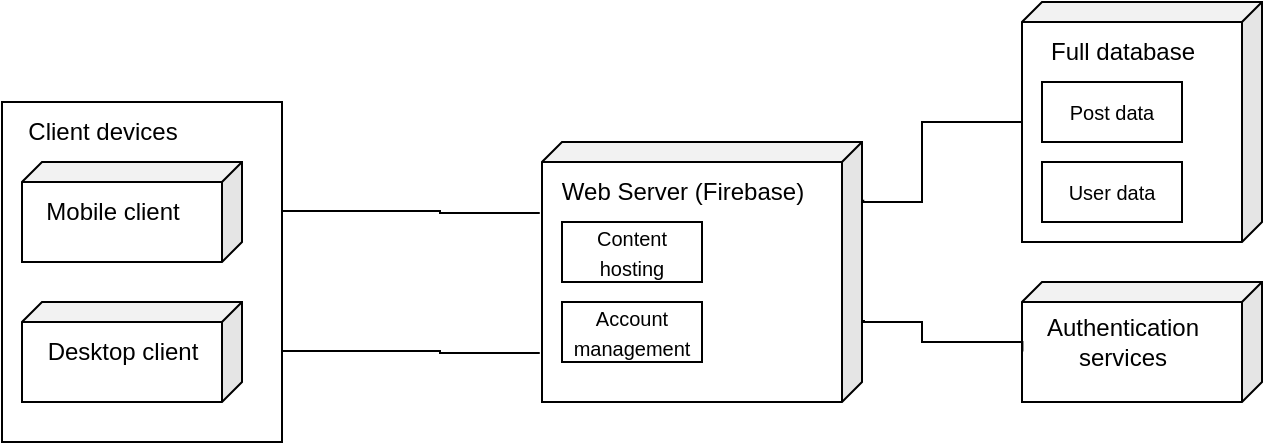 <mxfile version="24.7.16">
  <diagram name="Page-1" id="y4wM_q9PiRQWqduDtHmR">
    <mxGraphModel dx="724" dy="1155" grid="1" gridSize="10" guides="1" tooltips="1" connect="1" arrows="1" fold="1" page="1" pageScale="1" pageWidth="825" pageHeight="825" math="0" shadow="0">
      <root>
        <mxCell id="0" />
        <mxCell id="1" parent="0" />
        <mxCell id="YvIkFcTK3xQnF8LOkAMg-15" value="" style="rounded=0;whiteSpace=wrap;html=1;" vertex="1" parent="1">
          <mxGeometry x="130" y="20" width="140" height="170" as="geometry" />
        </mxCell>
        <mxCell id="YvIkFcTK3xQnF8LOkAMg-1" value="" style="shape=cube;whiteSpace=wrap;html=1;boundedLbl=1;backgroundOutline=1;darkOpacity=0.05;darkOpacity2=0.1;flipH=1;size=10;" vertex="1" parent="1">
          <mxGeometry x="400" y="40" width="160" height="130" as="geometry" />
        </mxCell>
        <mxCell id="YvIkFcTK3xQnF8LOkAMg-2" value="Web Server (Firebase)" style="text;html=1;align=center;verticalAlign=middle;resizable=0;points=[];autosize=1;strokeColor=none;fillColor=none;" vertex="1" parent="1">
          <mxGeometry x="400" y="50" width="140" height="30" as="geometry" />
        </mxCell>
        <mxCell id="YvIkFcTK3xQnF8LOkAMg-3" value="&lt;font style=&quot;font-size: 10px;&quot;&gt;Content hosting&lt;/font&gt;" style="rounded=0;whiteSpace=wrap;html=1;" vertex="1" parent="1">
          <mxGeometry x="410" y="80" width="70" height="30" as="geometry" />
        </mxCell>
        <mxCell id="YvIkFcTK3xQnF8LOkAMg-4" value="&lt;font style=&quot;font-size: 10px;&quot;&gt;Account management&lt;/font&gt;" style="rounded=0;whiteSpace=wrap;html=1;" vertex="1" parent="1">
          <mxGeometry x="410" y="120" width="70" height="30" as="geometry" />
        </mxCell>
        <mxCell id="YvIkFcTK3xQnF8LOkAMg-12" value="" style="edgeStyle=orthogonalEdgeStyle;rounded=0;orthogonalLoop=1;jettySize=auto;html=1;entryX=-0.004;entryY=0.222;entryDx=0;entryDy=0;entryPerimeter=0;endArrow=none;endFill=0;" edge="1" parent="1" source="YvIkFcTK3xQnF8LOkAMg-5" target="YvIkFcTK3xQnF8LOkAMg-1">
          <mxGeometry relative="1" as="geometry">
            <Array as="points">
              <mxPoint x="590" y="30" />
              <mxPoint x="590" y="70" />
              <mxPoint x="561" y="70" />
            </Array>
          </mxGeometry>
        </mxCell>
        <mxCell id="YvIkFcTK3xQnF8LOkAMg-5" value="" style="shape=cube;whiteSpace=wrap;html=1;boundedLbl=1;backgroundOutline=1;darkOpacity=0.05;darkOpacity2=0.1;flipH=1;size=10;" vertex="1" parent="1">
          <mxGeometry x="640" y="-30" width="120" height="120" as="geometry" />
        </mxCell>
        <mxCell id="YvIkFcTK3xQnF8LOkAMg-6" value="Full database" style="text;html=1;align=center;verticalAlign=middle;resizable=0;points=[];autosize=1;strokeColor=none;fillColor=none;" vertex="1" parent="1">
          <mxGeometry x="640" y="-20" width="100" height="30" as="geometry" />
        </mxCell>
        <mxCell id="YvIkFcTK3xQnF8LOkAMg-8" value="" style="shape=cube;whiteSpace=wrap;html=1;boundedLbl=1;backgroundOutline=1;darkOpacity=0.05;darkOpacity2=0.1;flipH=1;size=10;" vertex="1" parent="1">
          <mxGeometry x="640" y="110" width="120" height="60" as="geometry" />
        </mxCell>
        <mxCell id="YvIkFcTK3xQnF8LOkAMg-9" value="Authentication&lt;div&gt;services&lt;/div&gt;" style="text;html=1;align=center;verticalAlign=middle;resizable=0;points=[];autosize=1;strokeColor=none;fillColor=none;" vertex="1" parent="1">
          <mxGeometry x="640" y="120" width="100" height="40" as="geometry" />
        </mxCell>
        <mxCell id="YvIkFcTK3xQnF8LOkAMg-10" value="&lt;font style=&quot;font-size: 10px;&quot;&gt;Post data&lt;/font&gt;" style="rounded=0;whiteSpace=wrap;html=1;" vertex="1" parent="1">
          <mxGeometry x="650" y="10" width="70" height="30" as="geometry" />
        </mxCell>
        <mxCell id="YvIkFcTK3xQnF8LOkAMg-11" value="&lt;span style=&quot;font-size: 10px;&quot;&gt;User data&lt;/span&gt;" style="rounded=0;whiteSpace=wrap;html=1;" vertex="1" parent="1">
          <mxGeometry x="650" y="50" width="70" height="30" as="geometry" />
        </mxCell>
        <mxCell id="YvIkFcTK3xQnF8LOkAMg-13" value="" style="edgeStyle=orthogonalEdgeStyle;rounded=0;orthogonalLoop=1;jettySize=auto;html=1;entryX=-0.004;entryY=0.222;entryDx=0;entryDy=0;entryPerimeter=0;endArrow=none;endFill=0;exitX=0.002;exitY=0.619;exitDx=0;exitDy=0;exitPerimeter=0;" edge="1" parent="1" source="YvIkFcTK3xQnF8LOkAMg-9">
          <mxGeometry relative="1" as="geometry">
            <mxPoint x="630" y="130" as="sourcePoint" />
            <mxPoint x="561" y="129" as="targetPoint" />
            <Array as="points">
              <mxPoint x="590" y="140" />
              <mxPoint x="590" y="130" />
              <mxPoint x="561" y="130" />
            </Array>
          </mxGeometry>
        </mxCell>
        <mxCell id="YvIkFcTK3xQnF8LOkAMg-14" value="" style="shape=cube;whiteSpace=wrap;html=1;boundedLbl=1;backgroundOutline=1;darkOpacity=0.05;darkOpacity2=0.1;flipH=1;size=10;" vertex="1" parent="1">
          <mxGeometry x="140" y="50" width="110" height="50" as="geometry" />
        </mxCell>
        <mxCell id="YvIkFcTK3xQnF8LOkAMg-16" value="Client devices" style="text;html=1;align=center;verticalAlign=middle;resizable=0;points=[];autosize=1;strokeColor=none;fillColor=none;" vertex="1" parent="1">
          <mxGeometry x="130" y="20" width="100" height="30" as="geometry" />
        </mxCell>
        <mxCell id="YvIkFcTK3xQnF8LOkAMg-17" value="Mobile client" style="text;html=1;align=center;verticalAlign=middle;resizable=0;points=[];autosize=1;strokeColor=none;fillColor=none;" vertex="1" parent="1">
          <mxGeometry x="140" y="60" width="90" height="30" as="geometry" />
        </mxCell>
        <mxCell id="YvIkFcTK3xQnF8LOkAMg-18" value="" style="shape=cube;whiteSpace=wrap;html=1;boundedLbl=1;backgroundOutline=1;darkOpacity=0.05;darkOpacity2=0.1;flipH=1;size=10;" vertex="1" parent="1">
          <mxGeometry x="140" y="120" width="110" height="50" as="geometry" />
        </mxCell>
        <mxCell id="YvIkFcTK3xQnF8LOkAMg-19" value="Desktop client" style="text;html=1;align=center;verticalAlign=middle;resizable=0;points=[];autosize=1;strokeColor=none;fillColor=none;" vertex="1" parent="1">
          <mxGeometry x="140" y="130" width="100" height="30" as="geometry" />
        </mxCell>
        <mxCell id="YvIkFcTK3xQnF8LOkAMg-20" value="" style="edgeStyle=orthogonalEdgeStyle;rounded=0;orthogonalLoop=1;jettySize=auto;html=1;entryX=-0.004;entryY=0.222;entryDx=0;entryDy=0;entryPerimeter=0;endArrow=none;endFill=0;exitX=-0.008;exitY=0.667;exitDx=0;exitDy=0;exitPerimeter=0;" edge="1" parent="1">
          <mxGeometry relative="1" as="geometry">
            <mxPoint x="398.88" y="75.51" as="sourcePoint" />
            <mxPoint x="270" y="74.5" as="targetPoint" />
            <Array as="points">
              <mxPoint x="349" y="74.5" />
            </Array>
          </mxGeometry>
        </mxCell>
        <mxCell id="YvIkFcTK3xQnF8LOkAMg-21" value="" style="edgeStyle=orthogonalEdgeStyle;rounded=0;orthogonalLoop=1;jettySize=auto;html=1;entryX=-0.004;entryY=0.222;entryDx=0;entryDy=0;entryPerimeter=0;endArrow=none;endFill=0;exitX=-0.008;exitY=0.667;exitDx=0;exitDy=0;exitPerimeter=0;" edge="1" parent="1">
          <mxGeometry relative="1" as="geometry">
            <mxPoint x="398.88" y="145.51" as="sourcePoint" />
            <mxPoint x="270" y="144.5" as="targetPoint" />
            <Array as="points">
              <mxPoint x="349" y="144.5" />
            </Array>
          </mxGeometry>
        </mxCell>
      </root>
    </mxGraphModel>
  </diagram>
</mxfile>
